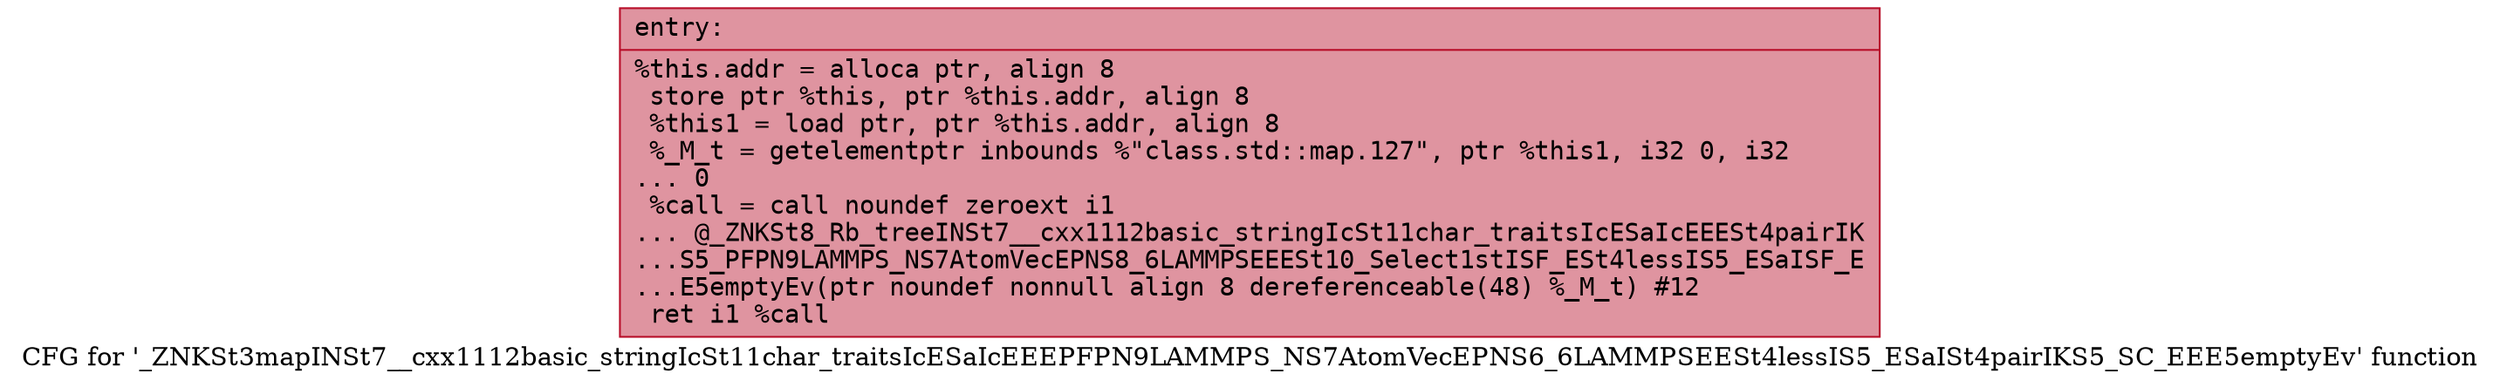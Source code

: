 digraph "CFG for '_ZNKSt3mapINSt7__cxx1112basic_stringIcSt11char_traitsIcESaIcEEEPFPN9LAMMPS_NS7AtomVecEPNS6_6LAMMPSEESt4lessIS5_ESaISt4pairIKS5_SC_EEE5emptyEv' function" {
	label="CFG for '_ZNKSt3mapINSt7__cxx1112basic_stringIcSt11char_traitsIcESaIcEEEPFPN9LAMMPS_NS7AtomVecEPNS6_6LAMMPSEESt4lessIS5_ESaISt4pairIKS5_SC_EEE5emptyEv' function";

	Node0x562846abbb80 [shape=record,color="#b70d28ff", style=filled, fillcolor="#b70d2870" fontname="Courier",label="{entry:\l|  %this.addr = alloca ptr, align 8\l  store ptr %this, ptr %this.addr, align 8\l  %this1 = load ptr, ptr %this.addr, align 8\l  %_M_t = getelementptr inbounds %\"class.std::map.127\", ptr %this1, i32 0, i32\l... 0\l  %call = call noundef zeroext i1\l... @_ZNKSt8_Rb_treeINSt7__cxx1112basic_stringIcSt11char_traitsIcESaIcEEESt4pairIK\l...S5_PFPN9LAMMPS_NS7AtomVecEPNS8_6LAMMPSEEESt10_Select1stISF_ESt4lessIS5_ESaISF_E\l...E5emptyEv(ptr noundef nonnull align 8 dereferenceable(48) %_M_t) #12\l  ret i1 %call\l}"];
}
